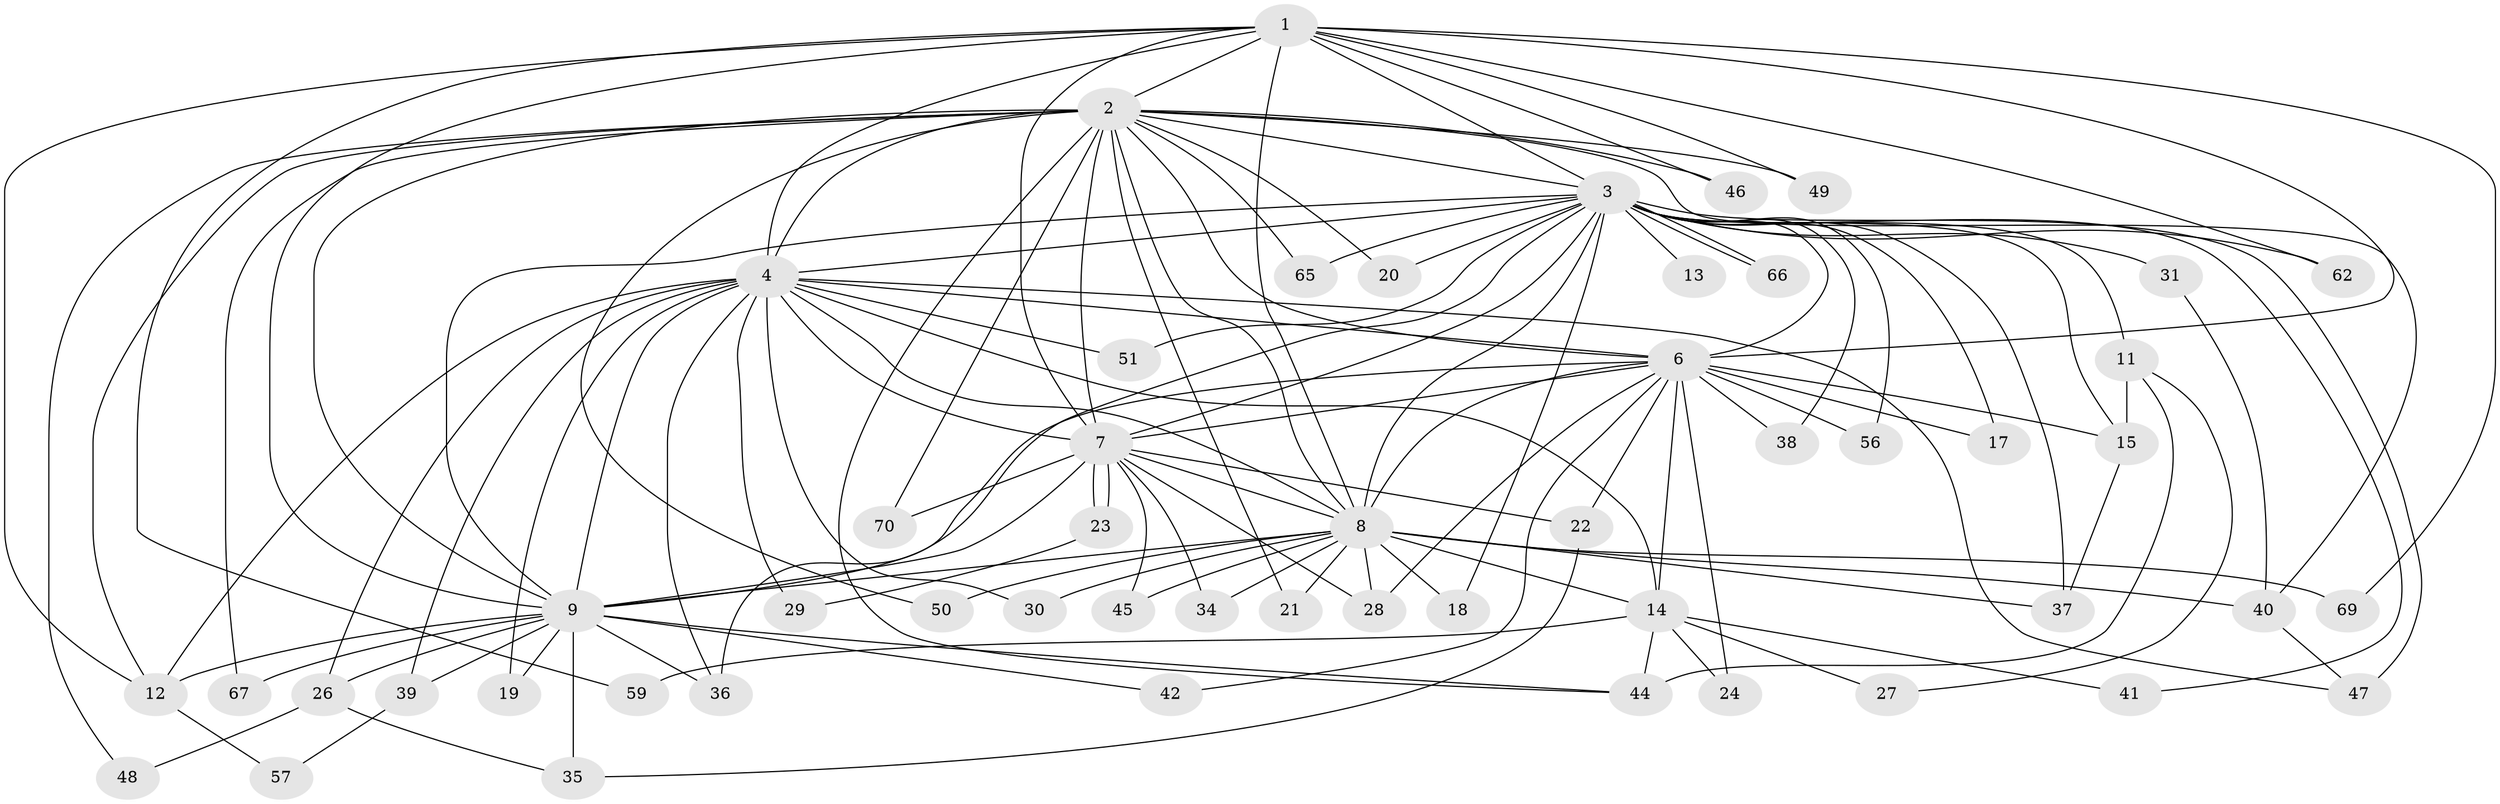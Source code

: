 // original degree distribution, {12: 0.028169014084507043, 23: 0.014084507042253521, 20: 0.04225352112676056, 19: 0.04225352112676056, 17: 0.014084507042253521, 5: 0.014084507042253521, 4: 0.08450704225352113, 2: 0.5915492957746479, 7: 0.014084507042253521, 3: 0.15492957746478872}
// Generated by graph-tools (version 1.1) at 2025/41/03/06/25 10:41:44]
// undirected, 53 vertices, 127 edges
graph export_dot {
graph [start="1"]
  node [color=gray90,style=filled];
  1 [super="+5"];
  2 [super="+33"];
  3 [super="+10"];
  4 [super="+68"];
  6 [super="+32"];
  7 [super="+60"];
  8 [super="+25"];
  9 [super="+54"];
  11 [super="+71"];
  12 [super="+52"];
  13;
  14 [super="+16"];
  15;
  17;
  18;
  19;
  20;
  21;
  22;
  23;
  24;
  26;
  27;
  28 [super="+58"];
  29;
  30;
  31 [super="+55"];
  34;
  35 [super="+43"];
  36 [super="+53"];
  37 [super="+61"];
  38;
  39;
  40;
  41;
  42;
  44 [super="+63"];
  45;
  46;
  47 [super="+64"];
  48;
  49;
  50;
  51;
  56;
  57;
  59;
  62;
  65;
  66;
  67;
  69;
  70;
  1 -- 2 [weight=2];
  1 -- 3 [weight=4];
  1 -- 4 [weight=2];
  1 -- 6 [weight=2];
  1 -- 7 [weight=2];
  1 -- 8 [weight=2];
  1 -- 9 [weight=2];
  1 -- 12;
  1 -- 59;
  1 -- 62;
  1 -- 69;
  1 -- 46;
  1 -- 49;
  2 -- 3 [weight=2];
  2 -- 4;
  2 -- 6;
  2 -- 7 [weight=2];
  2 -- 8;
  2 -- 9 [weight=2];
  2 -- 20;
  2 -- 21;
  2 -- 40;
  2 -- 44;
  2 -- 46;
  2 -- 48;
  2 -- 49;
  2 -- 50;
  2 -- 65;
  2 -- 67;
  2 -- 70;
  2 -- 12;
  3 -- 4 [weight=2];
  3 -- 6 [weight=2];
  3 -- 7 [weight=2];
  3 -- 8 [weight=2];
  3 -- 9 [weight=2];
  3 -- 11 [weight=2];
  3 -- 18;
  3 -- 20;
  3 -- 31 [weight=2];
  3 -- 37;
  3 -- 38;
  3 -- 41;
  3 -- 62;
  3 -- 66;
  3 -- 66;
  3 -- 65;
  3 -- 13;
  3 -- 15;
  3 -- 17;
  3 -- 47 [weight=2];
  3 -- 51;
  3 -- 56;
  3 -- 36;
  4 -- 6;
  4 -- 7;
  4 -- 8;
  4 -- 9;
  4 -- 12;
  4 -- 14;
  4 -- 19;
  4 -- 26;
  4 -- 29;
  4 -- 30;
  4 -- 36;
  4 -- 39;
  4 -- 51;
  4 -- 47;
  6 -- 7;
  6 -- 8 [weight=2];
  6 -- 9;
  6 -- 14;
  6 -- 17;
  6 -- 22;
  6 -- 24;
  6 -- 28;
  6 -- 38;
  6 -- 42;
  6 -- 56;
  6 -- 15;
  7 -- 8;
  7 -- 9;
  7 -- 22;
  7 -- 23;
  7 -- 23;
  7 -- 34;
  7 -- 45;
  7 -- 70;
  7 -- 28;
  8 -- 9;
  8 -- 18;
  8 -- 21;
  8 -- 28;
  8 -- 30;
  8 -- 34;
  8 -- 37;
  8 -- 40;
  8 -- 50;
  8 -- 69;
  8 -- 45;
  8 -- 14;
  9 -- 19;
  9 -- 26;
  9 -- 35;
  9 -- 36;
  9 -- 39;
  9 -- 42;
  9 -- 67;
  9 -- 44;
  9 -- 12;
  11 -- 15;
  11 -- 27;
  11 -- 44;
  12 -- 57;
  14 -- 24;
  14 -- 27;
  14 -- 41;
  14 -- 59;
  14 -- 44;
  15 -- 37;
  22 -- 35;
  23 -- 29;
  26 -- 48;
  26 -- 35;
  31 -- 40;
  39 -- 57;
  40 -- 47;
}
